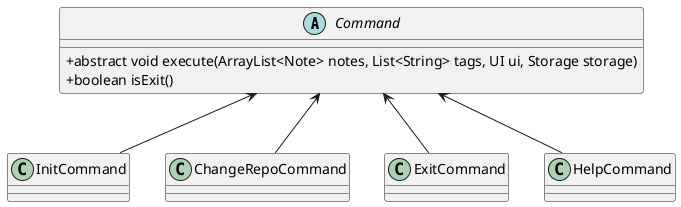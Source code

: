 @startuml SystemCommands
skinparam classAttributeIconSize 0

abstract class Command {
    + abstract void execute(ArrayList<Note> notes, List<String> tags, UI ui, Storage storage) 
    + boolean isExit()
}
class InitCommand
class ChangeRepoCommand
class ExitCommand
class HelpCommand

InitCommand -up-> Command
ExitCommand -up-> Command
ChangeRepoCommand -up-> Command
HelpCommand -up-> Command
@enduml